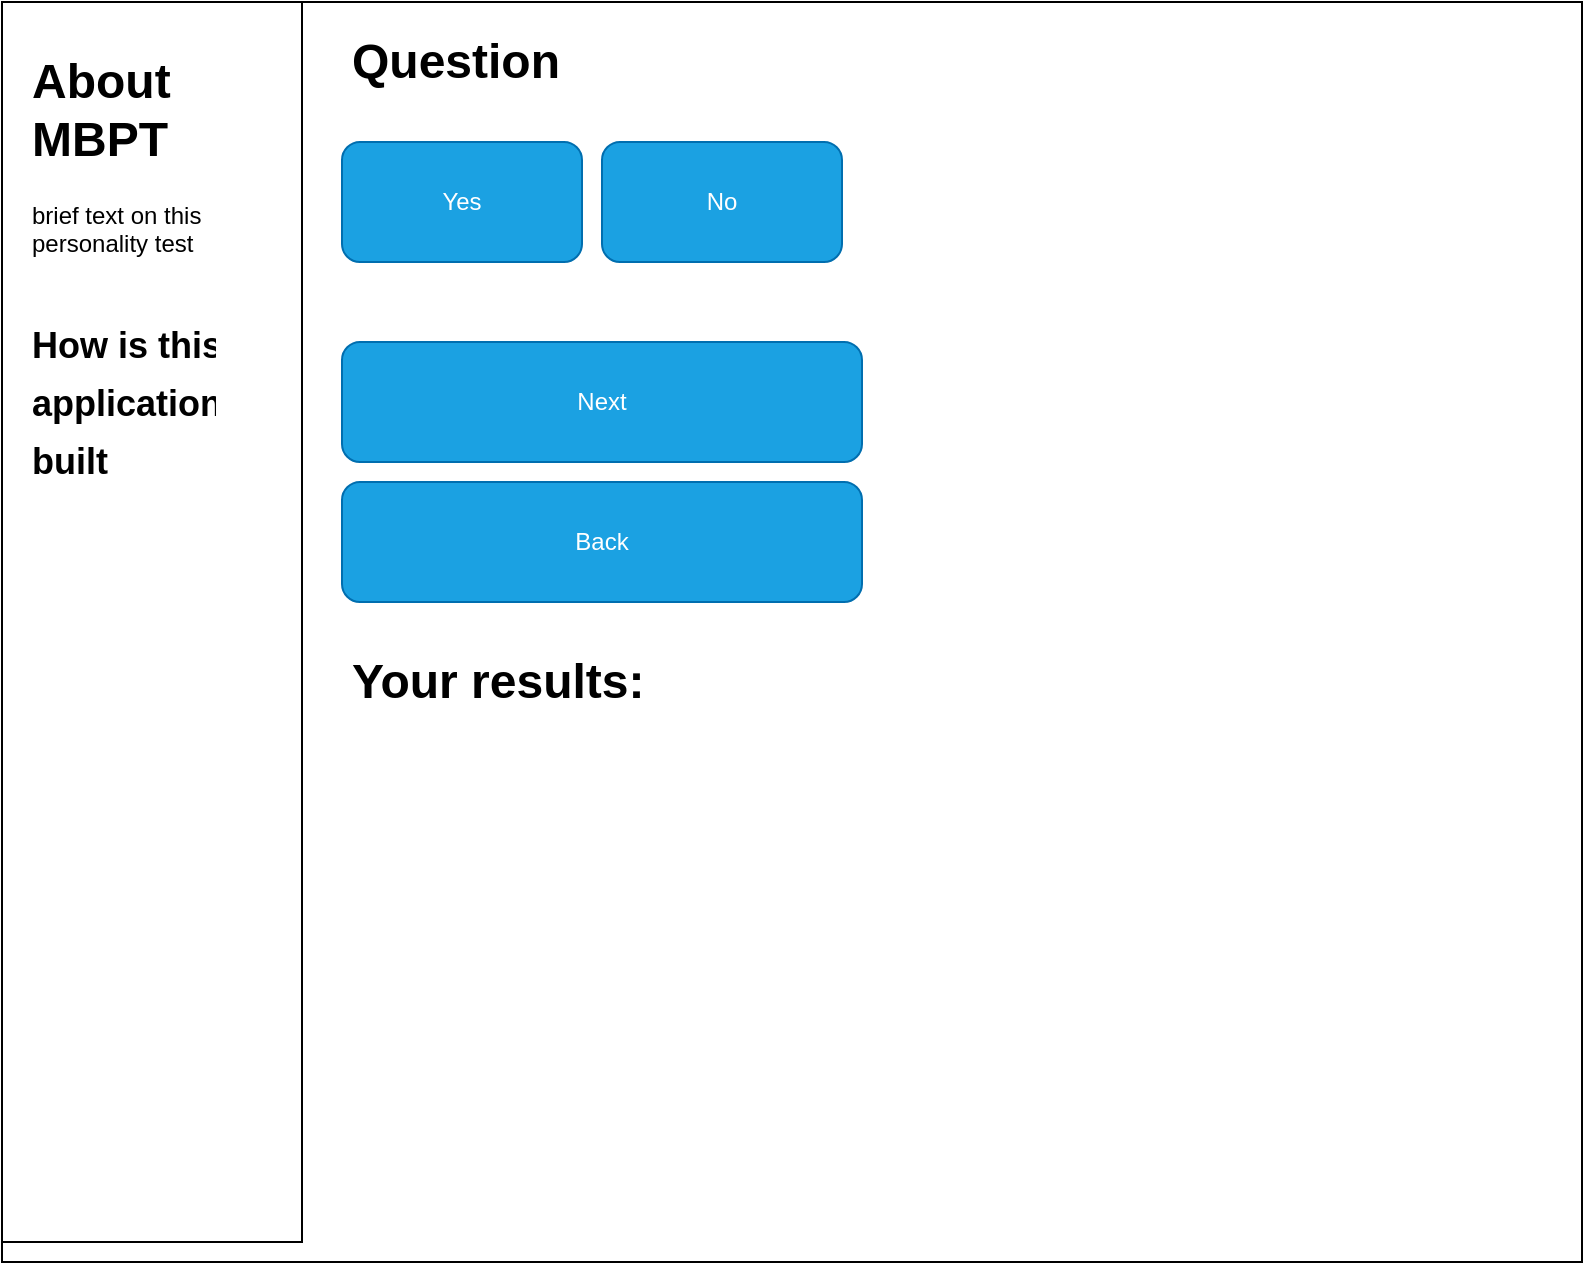 <mxfile version="21.5.0" type="device">
  <diagram name="Page-1" id="iWhu_VDo6VfAfU2KaOiC">
    <mxGraphModel dx="1114" dy="1125" grid="1" gridSize="10" guides="1" tooltips="1" connect="1" arrows="1" fold="1" page="1" pageScale="1" pageWidth="850" pageHeight="1100" math="0" shadow="0">
      <root>
        <mxCell id="0" />
        <mxCell id="1" parent="0" />
        <mxCell id="OwfIcselWy-r7RGBufba-1" value="" style="rounded=0;whiteSpace=wrap;html=1;fillColor=#FFFFFF;" vertex="1" parent="1">
          <mxGeometry width="790" height="630" as="geometry" />
        </mxCell>
        <mxCell id="OwfIcselWy-r7RGBufba-2" value="" style="rounded=0;whiteSpace=wrap;html=1;" vertex="1" parent="1">
          <mxGeometry width="150" height="620" as="geometry" />
        </mxCell>
        <mxCell id="OwfIcselWy-r7RGBufba-3" value="&lt;h1&gt;About MBPT&lt;/h1&gt;&lt;p&gt;brief text on this personality test&lt;/p&gt;&lt;p&gt;&lt;br&gt;&lt;/p&gt;&lt;p&gt;&lt;br&gt;&lt;/p&gt;" style="text;html=1;strokeColor=none;fillColor=none;spacing=5;spacingTop=-20;whiteSpace=wrap;overflow=hidden;rounded=0;" vertex="1" parent="1">
          <mxGeometry x="10" y="20" width="100" height="120" as="geometry" />
        </mxCell>
        <mxCell id="OwfIcselWy-r7RGBufba-4" value="&lt;h1&gt;&lt;font style=&quot;font-size: 18px;&quot;&gt;How is this application built&lt;/font&gt;&lt;/h1&gt;" style="text;html=1;strokeColor=none;fillColor=none;spacing=5;spacingTop=-20;whiteSpace=wrap;overflow=hidden;rounded=0;" vertex="1" parent="1">
          <mxGeometry x="10" y="150" width="100" height="120" as="geometry" />
        </mxCell>
        <mxCell id="OwfIcselWy-r7RGBufba-5" value="&lt;h1&gt;&lt;font color=&quot;#000000&quot;&gt;Question&lt;/font&gt;&lt;/h1&gt;" style="text;html=1;strokeColor=none;fillColor=none;spacing=5;spacingTop=-20;whiteSpace=wrap;overflow=hidden;rounded=0;" vertex="1" parent="1">
          <mxGeometry x="170" y="10" width="120" height="50" as="geometry" />
        </mxCell>
        <mxCell id="OwfIcselWy-r7RGBufba-7" value="Yes" style="rounded=1;whiteSpace=wrap;html=1;fillColor=#1ba1e2;fontColor=#ffffff;strokeColor=#006EAF;" vertex="1" parent="1">
          <mxGeometry x="170" y="70" width="120" height="60" as="geometry" />
        </mxCell>
        <mxCell id="OwfIcselWy-r7RGBufba-8" value="No" style="rounded=1;whiteSpace=wrap;html=1;fillColor=#1ba1e2;fontColor=#ffffff;strokeColor=#006EAF;" vertex="1" parent="1">
          <mxGeometry x="300" y="70" width="120" height="60" as="geometry" />
        </mxCell>
        <mxCell id="OwfIcselWy-r7RGBufba-9" value="Back" style="rounded=1;whiteSpace=wrap;html=1;fillColor=#1ba1e2;fontColor=#ffffff;strokeColor=#006EAF;" vertex="1" parent="1">
          <mxGeometry x="170" y="240" width="260" height="60" as="geometry" />
        </mxCell>
        <mxCell id="OwfIcselWy-r7RGBufba-10" value="Next" style="rounded=1;whiteSpace=wrap;html=1;fillColor=#1ba1e2;fontColor=#ffffff;strokeColor=#006EAF;" vertex="1" parent="1">
          <mxGeometry x="170" y="170" width="260" height="60" as="geometry" />
        </mxCell>
        <mxCell id="OwfIcselWy-r7RGBufba-11" value="&lt;h1&gt;&lt;font color=&quot;#000000&quot;&gt;Your results:&amp;nbsp;&lt;/font&gt;&lt;/h1&gt;" style="text;html=1;strokeColor=none;fillColor=none;spacing=5;spacingTop=-20;whiteSpace=wrap;overflow=hidden;rounded=0;" vertex="1" parent="1">
          <mxGeometry x="170" y="320" width="330" height="50" as="geometry" />
        </mxCell>
      </root>
    </mxGraphModel>
  </diagram>
</mxfile>
